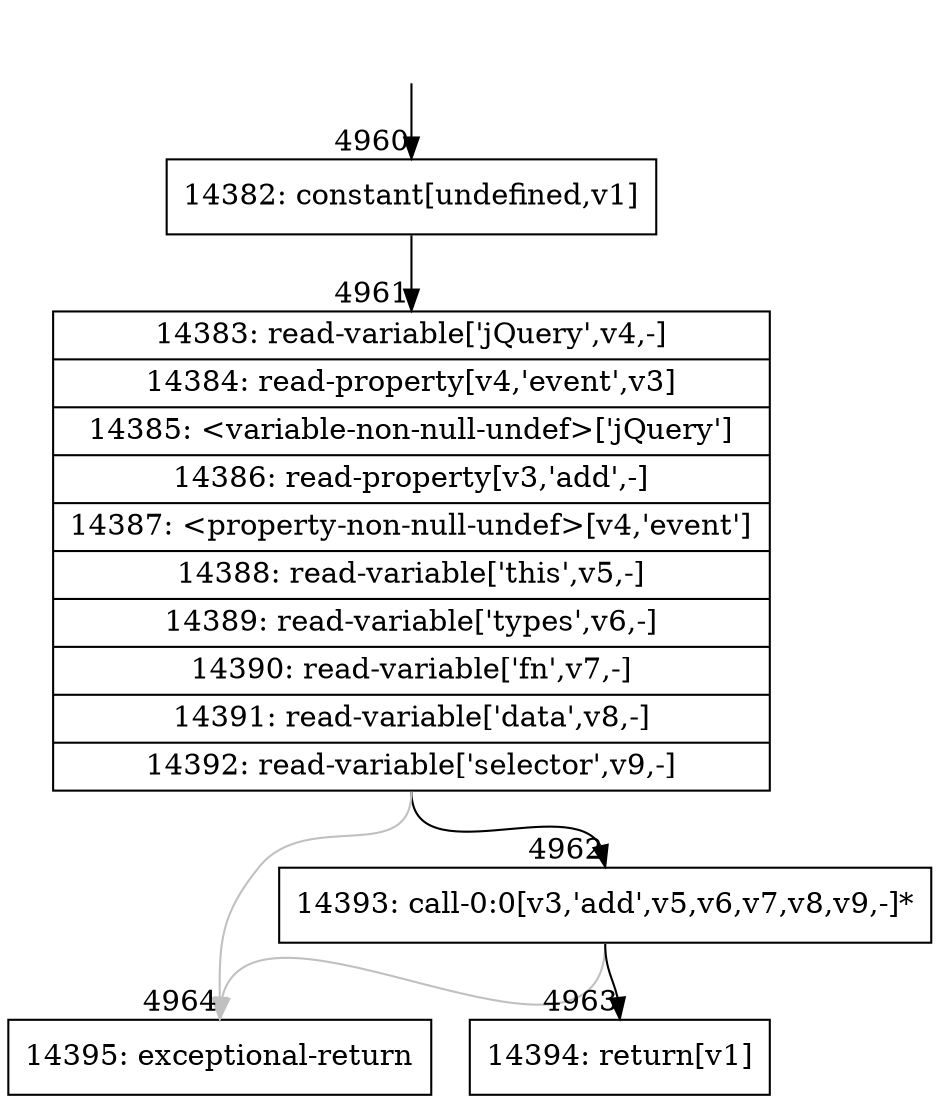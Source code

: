 digraph {
rankdir="TD"
BB_entry317[shape=none,label=""];
BB_entry317 -> BB4960 [tailport=s, headport=n, headlabel="    4960"]
BB4960 [shape=record label="{14382: constant[undefined,v1]}" ] 
BB4960 -> BB4961 [tailport=s, headport=n, headlabel="      4961"]
BB4961 [shape=record label="{14383: read-variable['jQuery',v4,-]|14384: read-property[v4,'event',v3]|14385: \<variable-non-null-undef\>['jQuery']|14386: read-property[v3,'add',-]|14387: \<property-non-null-undef\>[v4,'event']|14388: read-variable['this',v5,-]|14389: read-variable['types',v6,-]|14390: read-variable['fn',v7,-]|14391: read-variable['data',v8,-]|14392: read-variable['selector',v9,-]}" ] 
BB4961 -> BB4962 [tailport=s, headport=n, headlabel="      4962"]
BB4961 -> BB4964 [tailport=s, headport=n, color=gray, headlabel="      4964"]
BB4962 [shape=record label="{14393: call-0:0[v3,'add',v5,v6,v7,v8,v9,-]*}" ] 
BB4962 -> BB4963 [tailport=s, headport=n, headlabel="      4963"]
BB4962 -> BB4964 [tailport=s, headport=n, color=gray]
BB4963 [shape=record label="{14394: return[v1]}" ] 
BB4964 [shape=record label="{14395: exceptional-return}" ] 
}
